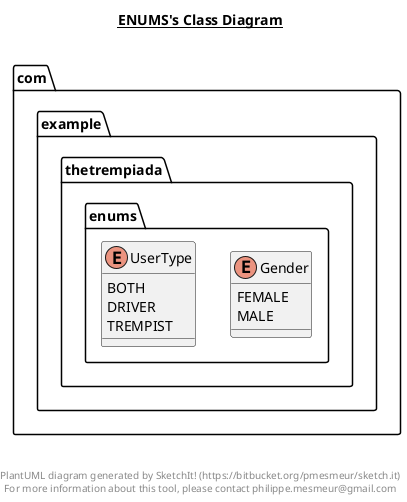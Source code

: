 @startuml

title __ENUMS's Class Diagram__\n

  namespace com.example.thetrempiada {
    namespace enums {
      enum Gender {
        FEMALE
        MALE
      }
    }
  }
  

  namespace com.example.thetrempiada {
    namespace enums {
      enum UserType {
        BOTH
        DRIVER
        TREMPIST
      }
    }
  }
  



right footer


PlantUML diagram generated by SketchIt! (https://bitbucket.org/pmesmeur/sketch.it)
For more information about this tool, please contact philippe.mesmeur@gmail.com
endfooter

@enduml

